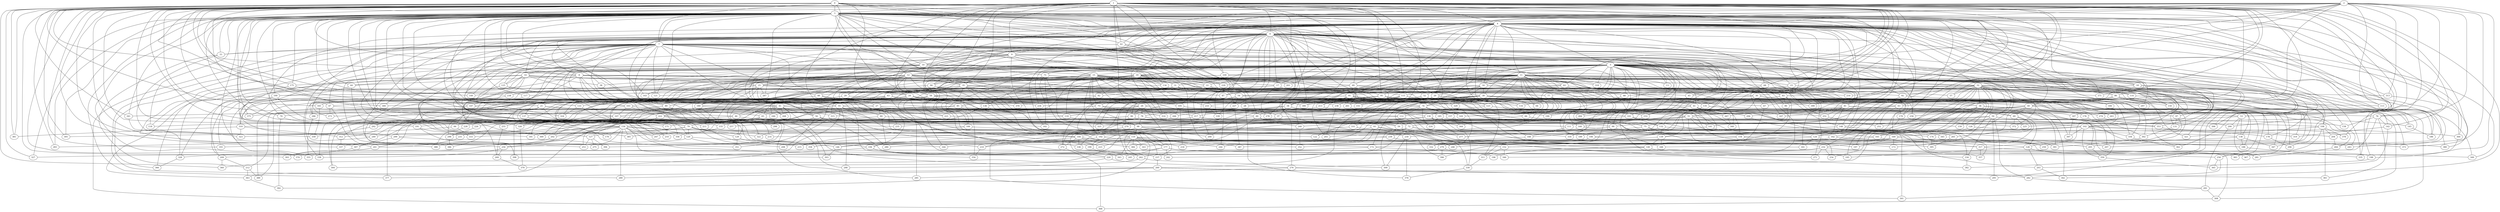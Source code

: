 strict graph "barabasi_albert_graph(400,3)" {
0;
1;
2;
3;
4;
5;
6;
7;
8;
9;
10;
11;
12;
13;
14;
15;
16;
17;
18;
19;
20;
21;
22;
23;
24;
25;
26;
27;
28;
29;
30;
31;
32;
33;
34;
35;
36;
37;
38;
39;
40;
41;
42;
43;
44;
45;
46;
47;
48;
49;
50;
51;
52;
53;
54;
55;
56;
57;
58;
59;
60;
61;
62;
63;
64;
65;
66;
67;
68;
69;
70;
71;
72;
73;
74;
75;
76;
77;
78;
79;
80;
81;
82;
83;
84;
85;
86;
87;
88;
89;
90;
91;
92;
93;
94;
95;
96;
97;
98;
99;
100;
101;
102;
103;
104;
105;
106;
107;
108;
109;
110;
111;
112;
113;
114;
115;
116;
117;
118;
119;
120;
121;
122;
123;
124;
125;
126;
127;
128;
129;
130;
131;
132;
133;
134;
135;
136;
137;
138;
139;
140;
141;
142;
143;
144;
145;
146;
147;
148;
149;
150;
151;
152;
153;
154;
155;
156;
157;
158;
159;
160;
161;
162;
163;
164;
165;
166;
167;
168;
169;
170;
171;
172;
173;
174;
175;
176;
177;
178;
179;
180;
181;
182;
183;
184;
185;
186;
187;
188;
189;
190;
191;
192;
193;
194;
195;
196;
197;
198;
199;
200;
201;
202;
203;
204;
205;
206;
207;
208;
209;
210;
211;
212;
213;
214;
215;
216;
217;
218;
219;
220;
221;
222;
223;
224;
225;
226;
227;
228;
229;
230;
231;
232;
233;
234;
235;
236;
237;
238;
239;
240;
241;
242;
243;
244;
245;
246;
247;
248;
249;
250;
251;
252;
253;
254;
255;
256;
257;
258;
259;
260;
261;
262;
263;
264;
265;
266;
267;
268;
269;
270;
271;
272;
273;
274;
275;
276;
277;
278;
279;
280;
281;
282;
283;
284;
285;
286;
287;
288;
289;
290;
291;
292;
293;
294;
295;
296;
297;
298;
299;
300;
301;
302;
303;
304;
305;
306;
307;
308;
309;
310;
311;
312;
313;
314;
315;
316;
317;
318;
319;
320;
321;
322;
323;
324;
325;
326;
327;
328;
329;
330;
331;
332;
333;
334;
335;
336;
337;
338;
339;
340;
341;
342;
343;
344;
345;
346;
347;
348;
349;
350;
351;
352;
353;
354;
355;
356;
357;
358;
359;
360;
361;
362;
363;
364;
365;
366;
367;
368;
369;
370;
371;
372;
373;
374;
375;
376;
377;
378;
379;
380;
381;
382;
383;
384;
385;
386;
387;
388;
389;
390;
391;
392;
393;
394;
395;
396;
397;
398;
399;
0 -- 360  [is_available=True, prob="1.0"];
0 -- 290  [is_available=True, prob="0.777101875881"];
0 -- 3  [is_available=True, prob="0.691872410251"];
0 -- 399  [is_available=True, prob="0.239379663813"];
0 -- 7  [is_available=True, prob="0.820170611578"];
0 -- 8  [is_available=True, prob="0.945439618149"];
0 -- 233  [is_available=True, prob="1.0"];
0 -- 103  [is_available=True, prob="0.108830427515"];
0 -- 175  [is_available=True, prob="0.969985802189"];
0 -- 49  [is_available=True, prob="0.113513322491"];
0 -- 276  [is_available=True, prob="0.623280690713"];
0 -- 341  [is_available=True, prob="0.748350676484"];
0 -- 183  [is_available=True, prob="0.389624200079"];
0 -- 24  [is_available=True, prob="0.509800309191"];
0 -- 327  [is_available=True, prob="0.963204072407"];
0 -- 223  [is_available=True, prob="0.621190096857"];
0 -- 124  [is_available=True, prob="1.0"];
0 -- 381  [is_available=True, prob="0.0645531276171"];
0 -- 63  [is_available=True, prob="0.230333888365"];
1 -- 3  [is_available=True, prob="0.463397190001"];
1 -- 4  [is_available=True, prob="0.413850404791"];
1 -- 5  [is_available=True, prob="1.0"];
1 -- 6  [is_available=True, prob="0.287989714674"];
1 -- 135  [is_available=True, prob="0.888383148607"];
1 -- 136  [is_available=True, prob="0.440898718576"];
1 -- 9  [is_available=True, prob="0.118614878401"];
1 -- 139  [is_available=True, prob="1.0"];
1 -- 142  [is_available=True, prob="1.0"];
1 -- 274  [is_available=True, prob="0.424126415973"];
1 -- 149  [is_available=True, prob="1.0"];
1 -- 23  [is_available=True, prob="0.345733788654"];
1 -- 24  [is_available=True, prob="0.605688407915"];
1 -- 388  [is_available=True, prob="1.0"];
1 -- 26  [is_available=True, prob="0.0269759815919"];
1 -- 155  [is_available=True, prob="1.0"];
1 -- 31  [is_available=True, prob="1.0"];
1 -- 393  [is_available=True, prob="0.482388613165"];
1 -- 34  [is_available=True, prob="0.0840409544349"];
1 -- 35  [is_available=True, prob="1.0"];
1 -- 38  [is_available=True, prob="0.79531990991"];
1 -- 40  [is_available=True, prob="1.0"];
1 -- 42  [is_available=True, prob="0.198794004334"];
1 -- 300  [is_available=True, prob="0.375680185864"];
1 -- 45  [is_available=True, prob="0.189839947648"];
1 -- 46  [is_available=True, prob="0.553820399755"];
1 -- 47  [is_available=True, prob="0.391693178491"];
1 -- 305  [is_available=True, prob="0.714149888096"];
1 -- 371  [is_available=True, prob="0.492503564172"];
1 -- 311  [is_available=True, prob="0.515118427713"];
1 -- 283  [is_available=True, prob="0.692572796054"];
1 -- 57  [is_available=True, prob="0.272969998318"];
1 -- 187  [is_available=True, prob="0.283985590697"];
1 -- 60  [is_available=True, prob="0.0994743580448"];
1 -- 62  [is_available=True, prob="0.944835373959"];
1 -- 191  [is_available=True, prob="1.0"];
1 -- 193  [is_available=True, prob="1.0"];
1 -- 67  [is_available=True, prob="0.671231096298"];
1 -- 326  [is_available=True, prob="0.64767355058"];
1 -- 162  [is_available=True, prob="0.0684056416747"];
1 -- 337  [is_available=True, prob="0.447365775297"];
1 -- 342  [is_available=True, prob="0.834075535326"];
1 -- 94  [is_available=True, prob="0.933281217734"];
1 -- 95  [is_available=True, prob="0.991918768025"];
1 -- 151  [is_available=True, prob="1.0"];
1 -- 315  [is_available=True, prob="0.191165319171"];
1 -- 235  [is_available=True, prob="0.557770208957"];
1 -- 109  [is_available=True, prob="0.618738090184"];
1 -- 381  [is_available=True, prob="0.523702652081"];
1 -- 115  [is_available=True, prob="1.0"];
1 -- 373  [is_available=True, prob="0.257553104566"];
1 -- 374  [is_available=True, prob="0.561060575766"];
1 -- 253  [is_available=True, prob="0.108224306954"];
2 -- 3  [is_available=True, prob="1.0"];
2 -- 4  [is_available=True, prob="0.423117739752"];
2 -- 5  [is_available=True, prob="0.765047083531"];
2 -- 198  [is_available=True, prob="0.115046383946"];
2 -- 9  [is_available=True, prob="0.61384552622"];
2 -- 76  [is_available=True, prob="1.0"];
2 -- 109  [is_available=True, prob="0.183121741645"];
2 -- 48  [is_available=True, prob="1.0"];
2 -- 113  [is_available=True, prob="1.0"];
2 -- 210  [is_available=True, prob="0.572618228226"];
2 -- 243  [is_available=True, prob="1.0"];
2 -- 20  [is_available=True, prob="0.307087730713"];
2 -- 53  [is_available=True, prob="0.620603579788"];
2 -- 278  [is_available=True, prob="1.0"];
2 -- 152  [is_available=True, prob="0.926266200313"];
2 -- 313  [is_available=True, prob="0.0539306049718"];
2 -- 378  [is_available=True, prob="0.348016822177"];
2 -- 30  [is_available=True, prob="0.957328541131"];
3 -- 4  [is_available=True, prob="0.947903785746"];
3 -- 133  [is_available=True, prob="0.0031949378406"];
3 -- 6  [is_available=True, prob="0.413148219003"];
3 -- 7  [is_available=True, prob="0.7496265227"];
3 -- 8  [is_available=True, prob="1.0"];
3 -- 137  [is_available=True, prob="0.326074096002"];
3 -- 12  [is_available=True, prob="0.897805621496"];
3 -- 15  [is_available=True, prob="0.175895386839"];
3 -- 18  [is_available=True, prob="0.700249039583"];
3 -- 20  [is_available=True, prob="0.0313534792828"];
3 -- 21  [is_available=True, prob="0.39061027372"];
3 -- 27  [is_available=True, prob="0.886720050137"];
3 -- 28  [is_available=True, prob="1.0"];
3 -- 287  [is_available=True, prob="1.0"];
3 -- 33  [is_available=True, prob="0.244260039176"];
3 -- 34  [is_available=True, prob="1.0"];
3 -- 35  [is_available=True, prob="0.65951451926"];
3 -- 165  [is_available=True, prob="1.0"];
3 -- 42  [is_available=True, prob="0.728264728536"];
3 -- 327  [is_available=True, prob="0.579760916342"];
3 -- 44  [is_available=True, prob="0.299650154323"];
3 -- 175  [is_available=True, prob="0.913936728572"];
3 -- 176  [is_available=True, prob="0.0849815235507"];
3 -- 305  [is_available=True, prob="1.0"];
3 -- 179  [is_available=True, prob="0.866060342244"];
3 -- 52  [is_available=True, prob="0.948352547393"];
3 -- 181  [is_available=True, prob="0.554776765887"];
3 -- 265  [is_available=True, prob="1.0"];
3 -- 283  [is_available=True, prob="0.515381647563"];
3 -- 58  [is_available=True, prob="0.560246936276"];
3 -- 198  [is_available=True, prob="0.17629945884"];
3 -- 68  [is_available=True, prob="1.0"];
3 -- 228  [is_available=True, prob="1.0"];
3 -- 70  [is_available=True, prob="0.589209924993"];
3 -- 71  [is_available=True, prob="0.462211738823"];
3 -- 356  [is_available=True, prob="1.0"];
3 -- 74  [is_available=True, prob="0.511817599892"];
3 -- 75  [is_available=True, prob="0.907798736162"];
3 -- 76  [is_available=True, prob="0.193974753447"];
3 -- 79  [is_available=True, prob="1.0"];
3 -- 335  [is_available=True, prob="0.206083452876"];
3 -- 355  [is_available=True, prob="0.903404260221"];
3 -- 341  [is_available=True, prob="0.461608772088"];
3 -- 377  [is_available=True, prob="1.0"];
3 -- 217  [is_available=True, prob="0.404502184277"];
3 -- 143  [is_available=True, prob="0.769984624279"];
3 -- 257  [is_available=True, prob="1.0"];
3 -- 99  [is_available=True, prob="0.953861850309"];
3 -- 100  [is_available=True, prob="0.57640036884"];
3 -- 229  [is_available=True, prob="1.0"];
3 -- 232  [is_available=True, prob="0.0650835545659"];
3 -- 107  [is_available=True, prob="0.310962125765"];
3 -- 364  [is_available=True, prob="0.0888018203076"];
3 -- 238  [is_available=True, prob="0.442261099206"];
3 -- 113  [is_available=True, prob="0.809204740941"];
3 -- 371  [is_available=True, prob="0.124231293149"];
3 -- 117  [is_available=True, prob="1.0"];
3 -- 118  [is_available=True, prob="0.681993724366"];
3 -- 375  [is_available=True, prob="0.405667276271"];
3 -- 121  [is_available=True, prob="0.518594281105"];
3 -- 250  [is_available=True, prob="1.0"];
4 -- 132  [is_available=True, prob="0.429507655804"];
4 -- 5  [is_available=True, prob="1.0"];
4 -- 6  [is_available=True, prob="0.985154786918"];
4 -- 264  [is_available=True, prob="0.13796996198"];
4 -- 10  [is_available=True, prob="0.327947627763"];
4 -- 11  [is_available=True, prob="0.193848624211"];
4 -- 12  [is_available=True, prob="0.921552838981"];
4 -- 130  [is_available=True, prob="0.949450279167"];
4 -- 14  [is_available=True, prob="0.758447980601"];
4 -- 16  [is_available=True, prob="1.0"];
4 -- 17  [is_available=True, prob="0.530540713669"];
4 -- 18  [is_available=True, prob="0.218858248151"];
4 -- 19  [is_available=True, prob="0.694520645938"];
4 -- 280  [is_available=True, prob="0.767670266226"];
4 -- 156  [is_available=True, prob="1.0"];
4 -- 30  [is_available=True, prob="0.257714825501"];
4 -- 133  [is_available=True, prob="0.667864355486"];
4 -- 32  [is_available=True, prob="0.671381760293"];
4 -- 40  [is_available=True, prob="0.137321335909"];
4 -- 297  [is_available=True, prob="0.35151341309"];
4 -- 42  [is_available=True, prob="0.802533127173"];
4 -- 349  [is_available=True, prob="1.0"];
4 -- 49  [is_available=True, prob="0.894143190308"];
4 -- 306  [is_available=True, prob="1.0"];
4 -- 158  [is_available=True, prob="0.161811865003"];
4 -- 182  [is_available=True, prob="1.0"];
4 -- 55  [is_available=True, prob="1.0"];
4 -- 56  [is_available=True, prob="0.994844916518"];
4 -- 185  [is_available=True, prob="0.755083439659"];
4 -- 58  [is_available=True, prob="0.52809083135"];
4 -- 316  [is_available=True, prob="0.813310243769"];
4 -- 195  [is_available=True, prob="0.648233487866"];
4 -- 68  [is_available=True, prob="0.519721806528"];
4 -- 70  [is_available=True, prob="0.710931657373"];
4 -- 200  [is_available=True, prob="1.0"];
4 -- 201  [is_available=True, prob="0.947043591051"];
4 -- 207  [is_available=True, prob="0.42895635113"];
4 -- 79  [is_available=True, prob="0.0847303520946"];
4 -- 81  [is_available=True, prob="1.0"];
4 -- 335  [is_available=True, prob="1.0"];
4 -- 83  [is_available=True, prob="0.0307521119649"];
4 -- 86  [is_available=True, prob="1.0"];
4 -- 313  [is_available=True, prob="0.778712335725"];
4 -- 91  [is_available=True, prob="1.0"];
4 -- 186  [is_available=True, prob="0.966453026385"];
4 -- 95  [is_available=True, prob="0.654183272399"];
4 -- 225  [is_available=True, prob="1.0"];
4 -- 102  [is_available=True, prob="0.0132584229714"];
4 -- 108  [is_available=True, prob="0.0272832781144"];
4 -- 338  [is_available=True, prob="0.796626004217"];
4 -- 380  [is_available=True, prob="0.611037884302"];
5 -- 131  [is_available=True, prob="0.581353070741"];
5 -- 358  [is_available=True, prob="0.714308190168"];
5 -- 11  [is_available=True, prob="0.0498977312808"];
5 -- 13  [is_available=True, prob="1.0"];
5 -- 143  [is_available=True, prob="0.364783892758"];
5 -- 16  [is_available=True, prob="1.0"];
5 -- 216  [is_available=True, prob="0.709221769764"];
5 -- 18  [is_available=True, prob="1.0"];
5 -- 21  [is_available=True, prob="1.0"];
5 -- 157  [is_available=True, prob="1.0"];
5 -- 159  [is_available=True, prob="0.0841259722192"];
5 -- 32  [is_available=True, prob="0.823773848919"];
5 -- 161  [is_available=True, prob="0.997047371409"];
5 -- 34  [is_available=True, prob="0.0301156267497"];
5 -- 39  [is_available=True, prob="1.0"];
5 -- 168  [is_available=True, prob="0.268068728042"];
5 -- 298  [is_available=True, prob="0.949876416861"];
5 -- 44  [is_available=True, prob="0.306052117067"];
5 -- 240  [is_available=True, prob="0.0109499143527"];
5 -- 349  [is_available=True, prob="1.0"];
5 -- 178  [is_available=True, prob="1.0"];
5 -- 54  [is_available=True, prob="1.0"];
5 -- 287  [is_available=True, prob="1.0"];
5 -- 318  [is_available=True, prob="0.937747799813"];
5 -- 288  [is_available=True, prob="1.0"];
5 -- 71  [is_available=True, prob="0.887416228899"];
5 -- 258  [is_available=True, prob="0.588469453691"];
5 -- 332  [is_available=True, prob="0.213568281598"];
5 -- 77  [is_available=True, prob="0.541665276834"];
5 -- 399  [is_available=True, prob="0.998935750452"];
5 -- 88  [is_available=True, prob="0.516775314728"];
5 -- 89  [is_available=True, prob="1.0"];
5 -- 90  [is_available=True, prob="1.0"];
5 -- 271  [is_available=True, prob="0.419466893568"];
5 -- 92  [is_available=True, prob="1.0"];
5 -- 93  [is_available=True, prob="0.54124304557"];
5 -- 94  [is_available=True, prob="0.0897960456367"];
5 -- 223  [is_available=True, prob="1.0"];
5 -- 97  [is_available=True, prob="1.0"];
5 -- 99  [is_available=True, prob="0.161115405729"];
5 -- 229  [is_available=True, prob="0.983272452743"];
5 -- 102  [is_available=True, prob="1.0"];
5 -- 295  [is_available=True, prob="1.0"];
5 -- 109  [is_available=True, prob="0.952453536692"];
5 -- 112  [is_available=True, prob="1.0"];
5 -- 116  [is_available=True, prob="1.0"];
5 -- 117  [is_available=True, prob="0.578796360082"];
5 -- 119  [is_available=True, prob="0.233267089663"];
5 -- 380  [is_available=True, prob="0.748186339589"];
5 -- 125  [is_available=True, prob="0.935436902366"];
5 -- 126  [is_available=True, prob="1.0"];
6 -- 258  [is_available=True, prob="1.0"];
6 -- 7  [is_available=True, prob="0.626058562538"];
6 -- 8  [is_available=True, prob="0.125268734454"];
6 -- 139  [is_available=True, prob="0.744321246128"];
6 -- 140  [is_available=True, prob="0.349715570606"];
6 -- 15  [is_available=True, prob="0.0905720992473"];
6 -- 17  [is_available=True, prob="1.0"];
6 -- 19  [is_available=True, prob="1.0"];
6 -- 23  [is_available=True, prob="0.709980447861"];
6 -- 25  [is_available=True, prob="0.832208991756"];
6 -- 29  [is_available=True, prob="1.0"];
6 -- 33  [is_available=True, prob="0.723931804648"];
6 -- 164  [is_available=True, prob="0.406090700798"];
6 -- 39  [is_available=True, prob="1.0"];
6 -- 129  [is_available=True, prob="0.181750875334"];
6 -- 169  [is_available=True, prob="0.332354234473"];
6 -- 171  [is_available=True, prob="0.92228385551"];
6 -- 300  [is_available=True, prob="1.0"];
6 -- 306  [is_available=True, prob="1.0"];
6 -- 50  [is_available=True, prob="0.306342213474"];
6 -- 53  [is_available=True, prob="0.262085500075"];
6 -- 55  [is_available=True, prob="1.0"];
6 -- 62  [is_available=True, prob="0.0591725870238"];
6 -- 71  [is_available=True, prob="0.0923952809489"];
6 -- 339  [is_available=True, prob="0.983748656632"];
6 -- 87  [is_available=True, prob="1.0"];
6 -- 344  [is_available=True, prob="1.0"];
6 -- 92  [is_available=True, prob="0.676278221514"];
6 -- 221  [is_available=True, prob="0.14872636008"];
6 -- 95  [is_available=True, prob="0.117091482319"];
6 -- 224  [is_available=True, prob="0.818324989787"];
6 -- 353  [is_available=True, prob="0.685496029537"];
6 -- 227  [is_available=True, prob="1.0"];
6 -- 105  [is_available=True, prob="0.785825793615"];
6 -- 106  [is_available=True, prob="0.746620372488"];
6 -- 111  [is_available=True, prob="0.893679278528"];
6 -- 362  [is_available=True, prob="0.857534665587"];
6 -- 275  [is_available=True, prob="0.723578841565"];
6 -- 234  [is_available=True, prob="0.895215137444"];
7 -- 261  [is_available=True, prob="0.312264662418"];
7 -- 9  [is_available=True, prob="0.145131288853"];
7 -- 10  [is_available=True, prob="1.0"];
7 -- 13  [is_available=True, prob="1.0"];
7 -- 14  [is_available=True, prob="0.0370659994275"];
7 -- 15  [is_available=True, prob="0.373336644499"];
7 -- 273  [is_available=True, prob="1.0"];
7 -- 147  [is_available=True, prob="0.353647778551"];
7 -- 148  [is_available=True, prob="0.685490446938"];
7 -- 149  [is_available=True, prob="0.0124446510036"];
7 -- 22  [is_available=True, prob="0.698827647353"];
7 -- 24  [is_available=True, prob="0.779431076651"];
7 -- 28  [is_available=True, prob="0.488089243097"];
7 -- 33  [is_available=True, prob="0.0310629544461"];
7 -- 134  [is_available=True, prob="0.602799310106"];
7 -- 41  [is_available=True, prob="1.0"];
7 -- 45  [is_available=True, prob="1.0"];
7 -- 48  [is_available=True, prob="1.0"];
7 -- 191  [is_available=True, prob="0.736889281148"];
7 -- 323  [is_available=True, prob="1.0"];
7 -- 324  [is_available=True, prob="0.92859462943"];
7 -- 289  [is_available=True, prob="0.25519849205"];
7 -- 73  [is_available=True, prob="1.0"];
7 -- 83  [is_available=True, prob="0.34028718271"];
7 -- 398  [is_available=True, prob="0.44309952953"];
7 -- 91  [is_available=True, prob="0.368946885355"];
7 -- 226  [is_available=True, prob="1.0"];
7 -- 101  [is_available=True, prob="0.792737582277"];
7 -- 103  [is_available=True, prob="1.0"];
7 -- 110  [is_available=True, prob="0.410218315579"];
7 -- 111  [is_available=True, prob="0.964603718753"];
7 -- 368  [is_available=True, prob="0.411473798018"];
7 -- 366  [is_available=True, prob="0.0924457063972"];
7 -- 118  [is_available=True, prob="0.132606063562"];
7 -- 120  [is_available=True, prob="1.0"];
7 -- 121  [is_available=True, prob="0.448791114362"];
7 -- 125  [is_available=True, prob="1.0"];
8 -- 385  [is_available=True, prob="0.26515801795"];
8 -- 322  [is_available=True, prob="0.966926355218"];
8 -- 328  [is_available=True, prob="0.761793970852"];
8 -- 236  [is_available=True, prob="0.818674694879"];
8 -- 44  [is_available=True, prob="1.0"];
8 -- 246  [is_available=True, prob="0.0173245772229"];
8 -- 89  [is_available=True, prob="0.252279611876"];
8 -- 88  [is_available=True, prob="0.168187778106"];
8 -- 25  [is_available=True, prob="0.555244190577"];
8 -- 123  [is_available=True, prob="0.615564502792"];
9 -- 227  [is_available=True, prob="0.389543786235"];
9 -- 177  [is_available=True, prob="0.304543965606"];
9 -- 10  [is_available=True, prob="0.965090081857"];
9 -- 12  [is_available=True, prob="1.0"];
9 -- 14  [is_available=True, prob="0.163137623048"];
9 -- 81  [is_available=True, prob="0.980497336706"];
9 -- 19  [is_available=True, prob="0.490198851775"];
9 -- 150  [is_available=True, prob="0.530395134773"];
9 -- 284  [is_available=True, prob="0.819245609536"];
9 -- 127  [is_available=True, prob="1.0"];
10 -- 129  [is_available=True, prob="0.914086146974"];
10 -- 386  [is_available=True, prob="0.329507110052"];
10 -- 134  [is_available=True, prob="0.490918110095"];
10 -- 11  [is_available=True, prob="0.779951702121"];
10 -- 172  [is_available=True, prob="0.105193634031"];
10 -- 321  [is_available=True, prob="0.418304312231"];
10 -- 47  [is_available=True, prob="0.989541801716"];
10 -- 80  [is_available=True, prob="0.142663130986"];
10 -- 210  [is_available=True, prob="0.0699005643775"];
10 -- 25  [is_available=True, prob="0.271322426293"];
10 -- 396  [is_available=True, prob="1.0"];
11 -- 192  [is_available=True, prob="0.202855302215"];
11 -- 130  [is_available=True, prob="0.608490518148"];
11 -- 131  [is_available=True, prob="0.990284466316"];
11 -- 13  [is_available=True, prob="0.105733651612"];
11 -- 16  [is_available=True, prob="0.789516958189"];
11 -- 22  [is_available=True, prob="1.0"];
11 -- 284  [is_available=True, prob="1.0"];
11 -- 29  [is_available=True, prob="1.0"];
11 -- 32  [is_available=True, prob="0.45843442229"];
11 -- 167  [is_available=True, prob="0.257290115217"];
11 -- 328  [is_available=True, prob="1.0"];
11 -- 52  [is_available=True, prob="0.11583634517"];
11 -- 185  [is_available=True, prob="0.548478019487"];
11 -- 58  [is_available=True, prob="0.371239062325"];
11 -- 187  [is_available=True, prob="0.924942824227"];
11 -- 316  [is_available=True, prob="0.454741348773"];
11 -- 61  [is_available=True, prob="0.0551289012287"];
11 -- 318  [is_available=True, prob="1.0"];
11 -- 64  [is_available=True, prob="0.873028037795"];
11 -- 160  [is_available=True, prob="0.635824047198"];
11 -- 196  [is_available=True, prob="1.0"];
11 -- 72  [is_available=True, prob="1.0"];
11 -- 74  [is_available=True, prob="0.866157474034"];
11 -- 206  [is_available=True, prob="0.0488704137224"];
11 -- 83  [is_available=True, prob="0.406894998964"];
11 -- 213  [is_available=True, prob="1.0"];
11 -- 91  [is_available=True, prob="1.0"];
11 -- 94  [is_available=True, prob="1.0"];
11 -- 97  [is_available=True, prob="0.298620430224"];
11 -- 106  [is_available=True, prob="0.467428931219"];
11 -- 272  [is_available=True, prob="0.965215812963"];
11 -- 114  [is_available=True, prob="0.273565693596"];
11 -- 120  [is_available=True, prob="1.0"];
11 -- 251  [is_available=True, prob="0.569383736933"];
11 -- 362  [is_available=True, prob="0.740825761202"];
11 -- 255  [is_available=True, prob="0.883081462104"];
12 -- 87  [is_available=True, prob="0.456134605675"];
12 -- 269  [is_available=True, prob="0.111216903575"];
12 -- 17  [is_available=True, prob="0.670395556001"];
12 -- 387  [is_available=True, prob="0.73216946351"];
12 -- 27  [is_available=True, prob="0.132910045598"];
12 -- 35  [is_available=True, prob="1.0"];
12 -- 38  [is_available=True, prob="0.722460700403"];
12 -- 43  [is_available=True, prob="0.704225390958"];
12 -- 49  [is_available=True, prob="0.329594319128"];
12 -- 180  [is_available=True, prob="0.501824449088"];
12 -- 137  [is_available=True, prob="0.358393710732"];
12 -- 61  [is_available=True, prob="1.0"];
12 -- 62  [is_available=True, prob="0.471815399464"];
12 -- 338  [is_available=True, prob="1.0"];
12 -- 343  [is_available=True, prob="0.761854714466"];
12 -- 229  [is_available=True, prob="1.0"];
12 -- 370  [is_available=True, prob="0.226420809212"];
12 -- 147  [is_available=True, prob="0.0607118361086"];
12 -- 246  [is_available=True, prob="1.0"];
13 -- 348  [is_available=True, prob="0.102722667644"];
14 -- 310  [is_available=True, prob="1.0"];
14 -- 38  [is_available=True, prob="0.139896106447"];
14 -- 72  [is_available=True, prob="1.0"];
14 -- 363  [is_available=True, prob="0.344361426681"];
14 -- 175  [is_available=True, prob="0.337820185391"];
14 -- 22  [is_available=True, prob="1.0"];
14 -- 247  [is_available=True, prob="0.914645020999"];
14 -- 347  [is_available=True, prob="0.825788776973"];
14 -- 125  [is_available=True, prob="0.449276839697"];
14 -- 286  [is_available=True, prob="0.801600372796"];
14 -- 325  [is_available=True, prob="0.627750508237"];
15 -- 21  [is_available=True, prob="1.0"];
15 -- 23  [is_available=True, prob="0.530658235568"];
15 -- 26  [is_available=True, prob="0.466310410896"];
15 -- 30  [is_available=True, prob="0.526917119239"];
15 -- 31  [is_available=True, prob="0.0356594182329"];
15 -- 37  [is_available=True, prob="0.713829226143"];
15 -- 166  [is_available=True, prob="0.35420912821"];
15 -- 43  [is_available=True, prob="1.0"];
15 -- 304  [is_available=True, prob="0.833024849816"];
15 -- 56  [is_available=True, prob="1.0"];
15 -- 59  [is_available=True, prob="0.0969616019814"];
15 -- 134  [is_available=True, prob="1.0"];
15 -- 64  [is_available=True, prob="1.0"];
15 -- 352  [is_available=True, prob="0.770963917186"];
15 -- 68  [is_available=True, prob="0.693195112228"];
15 -- 73  [is_available=True, prob="0.630037099738"];
15 -- 209  [is_available=True, prob="0.601003599747"];
15 -- 84  [is_available=True, prob="0.110425712346"];
15 -- 86  [is_available=True, prob="0.990478510259"];
15 -- 221  [is_available=True, prob="0.612071474935"];
15 -- 263  [is_available=True, prob="0.482243082895"];
15 -- 98  [is_available=True, prob="0.0766041626639"];
15 -- 115  [is_available=True, prob="0.434419759361"];
15 -- 318  [is_available=True, prob="1.0"];
15 -- 255  [is_available=True, prob="0.676172267936"];
16 -- 39  [is_available=True, prob="0.174569931672"];
16 -- 104  [is_available=True, prob="1.0"];
16 -- 329  [is_available=True, prob="0.826034621247"];
16 -- 373  [is_available=True, prob="0.916337667367"];
16 -- 238  [is_available=True, prob="1.0"];
16 -- 398  [is_available=True, prob="0.0604920312962"];
16 -- 114  [is_available=True, prob="0.86042047098"];
16 -- 20  [is_available=True, prob="0.167159976364"];
16 -- 149  [is_available=True, prob="0.252136376765"];
16 -- 86  [is_available=True, prob="0.493280858196"];
16 -- 57  [is_available=True, prob="0.932324126312"];
16 -- 52  [is_available=True, prob="0.16170043532"];
16 -- 60  [is_available=True, prob="1.0"];
16 -- 325  [is_available=True, prob="1.0"];
17 -- 104  [is_available=True, prob="1.0"];
17 -- 114  [is_available=True, prob="0.940586805148"];
17 -- 278  [is_available=True, prob="1.0"];
17 -- 121  [is_available=True, prob="0.0117976902677"];
17 -- 29  [is_available=True, prob="0.101599118784"];
18 -- 204  [is_available=True, prob="0.414288363769"];
18 -- 382  [is_available=True, prob="0.286155907409"];
18 -- 54  [is_available=True, prob="1.0"];
18 -- 186  [is_available=True, prob="0.143103380795"];
18 -- 286  [is_available=True, prob="0.731899442552"];
18 -- 63  [is_available=True, prob="1.0"];
19 -- 354  [is_available=True, prob="0.525959390876"];
19 -- 166  [is_available=True, prob="0.32327561721"];
19 -- 233  [is_available=True, prob="0.665949750337"];
19 -- 82  [is_available=True, prob="0.175237871946"];
19 -- 144  [is_available=True, prob="0.791868780894"];
19 -- 296  [is_available=True, prob="0.606861179134"];
19 -- 50  [is_available=True, prob="0.597727118246"];
19 -- 179  [is_available=True, prob="0.641247965275"];
19 -- 105  [is_available=True, prob="0.597092337474"];
19 -- 201  [is_available=True, prob="1.0"];
19 -- 27  [is_available=True, prob="0.3364297325"];
19 -- 314  [is_available=True, prob="0.689733202497"];
19 -- 190  [is_available=True, prob="0.291062855711"];
19 -- 31  [is_available=True, prob="0.648991214544"];
20 -- 261  [is_available=True, prob="0.777629515157"];
20 -- 270  [is_available=True, prob="0.325532420158"];
20 -- 146  [is_available=True, prob="1.0"];
20 -- 151  [is_available=True, prob="0.701676150961"];
20 -- 153  [is_available=True, prob="0.75400686832"];
20 -- 26  [is_available=True, prob="0.25179176807"];
20 -- 36  [is_available=True, prob="0.449412350344"];
20 -- 167  [is_available=True, prob="0.189565803183"];
20 -- 41  [is_available=True, prob="1.0"];
20 -- 180  [is_available=True, prob="0.6659517705"];
20 -- 372  [is_available=True, prob="0.0384419225689"];
20 -- 64  [is_available=True, prob="0.359175950914"];
20 -- 331  [is_available=True, prob="0.7098116033"];
20 -- 81  [is_available=True, prob="0.0141667133438"];
20 -- 347  [is_available=True, prob="0.482046132239"];
20 -- 96  [is_available=True, prob="0.584069051083"];
20 -- 228  [is_available=True, prob="0.546440617711"];
20 -- 236  [is_available=True, prob="1.0"];
20 -- 370  [is_available=True, prob="0.486344399733"];
20 -- 243  [is_available=True, prob="0.49739664433"];
20 -- 116  [is_available=True, prob="1.0"];
20 -- 251  [is_available=True, prob="1.0"];
21 -- 65  [is_available=True, prob="1.0"];
21 -- 290  [is_available=True, prob="0.00775270464503"];
21 -- 292  [is_available=True, prob="0.155477036174"];
21 -- 70  [is_available=True, prob="1.0"];
21 -- 51  [is_available=True, prob="0.0968972231194"];
21 -- 351  [is_available=True, prob="0.141013553174"];
21 -- 211  [is_available=True, prob="1.0"];
22 -- 45  [is_available=True, prob="0.712035900634"];
22 -- 304  [is_available=True, prob="0.17411581653"];
22 -- 54  [is_available=True, prob="0.68860873635"];
23 -- 122  [is_available=True, prob="0.555066094059"];
23 -- 313  [is_available=True, prob="1.0"];
24 -- 123  [is_available=True, prob="0.88442925019"];
24 -- 69  [is_available=True, prob="0.709788143989"];
24 -- 65  [is_available=True, prob="1.0"];
24 -- 156  [is_available=True, prob="1.0"];
24 -- 160  [is_available=True, prob="0.10852393653"];
24 -- 46  [is_available=True, prob="0.882730198855"];
24 -- 47  [is_available=True, prob="0.866218472157"];
24 -- 188  [is_available=True, prob="0.238501978927"];
24 -- 116  [is_available=True, prob="1.0"];
24 -- 85  [is_available=True, prob="0.997795213077"];
24 -- 55  [is_available=True, prob="1.0"];
24 -- 312  [is_available=True, prob="0.812070365174"];
24 -- 59  [is_available=True, prob="0.565509278591"];
24 -- 28  [is_available=True, prob="0.404464143859"];
24 -- 183  [is_available=True, prob="0.869327228896"];
24 -- 390  [is_available=True, prob="0.686507664888"];
25 -- 100  [is_available=True, prob="0.411071421307"];
25 -- 140  [is_available=True, prob="1.0"];
25 -- 144  [is_available=True, prob="0.284881194295"];
25 -- 82  [is_available=True, prob="1.0"];
25 -- 180  [is_available=True, prob="1.0"];
25 -- 216  [is_available=True, prob="0.572338827615"];
25 -- 356  [is_available=True, prob="1.0"];
25 -- 170  [is_available=True, prob="0.325058700019"];
25 -- 287  [is_available=True, prob="0.388438566163"];
26 -- 96  [is_available=True, prob="0.664877312249"];
26 -- 65  [is_available=True, prob="1.0"];
26 -- 76  [is_available=True, prob="1.0"];
26 -- 237  [is_available=True, prob="0.527444531083"];
26 -- 78  [is_available=True, prob="0.759533700572"];
26 -- 119  [is_available=True, prob="1.0"];
26 -- 207  [is_available=True, prob="1.0"];
27 -- 194  [is_available=True, prob="0.92032099962"];
27 -- 37  [is_available=True, prob="0.544106428543"];
27 -- 80  [is_available=True, prob="0.825867772383"];
27 -- 249  [is_available=True, prob="1.0"];
27 -- 69  [is_available=True, prob="0.383463966088"];
28 -- 376  [is_available=True, prob="1.0"];
29 -- 370  [is_available=True, prob="0.825722087427"];
29 -- 307  [is_available=True, prob="0.911219671552"];
30 -- 67  [is_available=True, prob="0.594600073219"];
30 -- 263  [is_available=True, prob="0.659494861386"];
30 -- 136  [is_available=True, prob="0.972336305537"];
30 -- 206  [is_available=True, prob="1.0"];
30 -- 51  [is_available=True, prob="1.0"];
30 -- 150  [is_available=True, prob="0.140926445228"];
30 -- 279  [is_available=True, prob="0.766827351094"];
30 -- 127  [is_available=True, prob="0.251327268469"];
31 -- 67  [is_available=True, prob="0.0671112845757"];
31 -- 36  [is_available=True, prob="0.103026554811"];
31 -- 197  [is_available=True, prob="0.00542830522148"];
31 -- 77  [is_available=True, prob="0.557033051672"];
31 -- 48  [is_available=True, prob="0.833619477519"];
31 -- 82  [is_available=True, prob="0.839870356273"];
31 -- 324  [is_available=True, prob="0.226042026436"];
31 -- 389  [is_available=True, prob="0.295602502283"];
32 -- 88  [is_available=True, prob="0.854578923241"];
32 -- 153  [is_available=True, prob="1.0"];
32 -- 159  [is_available=True, prob="1.0"];
32 -- 36  [is_available=True, prob="0.0433810657265"];
32 -- 297  [is_available=True, prob="0.431199510053"];
32 -- 43  [is_available=True, prob="0.479002277883"];
32 -- 173  [is_available=True, prob="0.570255921127"];
32 -- 302  [is_available=True, prob="1.0"];
32 -- 308  [is_available=True, prob="0.833618492078"];
32 -- 184  [is_available=True, prob="0.340762534513"];
32 -- 57  [is_available=True, prob="0.379498163936"];
32 -- 319  [is_available=True, prob="1.0"];
32 -- 321  [is_available=True, prob="0.00919882425825"];
32 -- 267  [is_available=True, prob="0.207703528881"];
32 -- 205  [is_available=True, prob="0.187780819872"];
32 -- 84  [is_available=True, prob="0.13731604769"];
32 -- 87  [is_available=True, prob="0.118680053906"];
32 -- 216  [is_available=True, prob="0.826705760932"];
32 -- 92  [is_available=True, prob="0.0152694527523"];
32 -- 252  [is_available=True, prob="0.45879714514"];
32 -- 371  [is_available=True, prob="0.649053426226"];
32 -- 124  [is_available=True, prob="1.0"];
33 -- 249  [is_available=True, prob="0.312604343318"];
33 -- 212  [is_available=True, prob="0.486645682784"];
34 -- 294  [is_available=True, prob="0.716662171811"];
34 -- 107  [is_available=True, prob="0.604910660911"];
34 -- 173  [is_available=True, prob="0.54156695115"];
34 -- 272  [is_available=True, prob="1.0"];
34 -- 37  [is_available=True, prob="0.399216052947"];
35 -- 66  [is_available=True, prob="0.0323316344776"];
35 -- 386  [is_available=True, prob="0.907272281756"];
35 -- 105  [is_available=True, prob="0.761767169885"];
35 -- 77  [is_available=True, prob="0.564442575433"];
35 -- 78  [is_available=True, prob="0.999711780103"];
35 -- 143  [is_available=True, prob="0.904731854597"];
35 -- 238  [is_available=True, prob="1.0"];
35 -- 310  [is_available=True, prob="0.972625858009"];
35 -- 119  [is_available=True, prob="1.0"];
35 -- 122  [is_available=True, prob="0.974561447624"];
35 -- 245  [is_available=True, prob="0.468342307568"];
36 -- 165  [is_available=True, prob="0.300741831632"];
36 -- 263  [is_available=True, prob="0.621092501814"];
36 -- 50  [is_available=True, prob="0.329155403719"];
36 -- 53  [is_available=True, prob="0.185596289342"];
36 -- 154  [is_available=True, prob="0.885160344714"];
36 -- 348  [is_available=True, prob="0.781102609368"];
37 -- 253  [is_available=True, prob="1.0"];
37 -- 158  [is_available=True, prob="0.559836398118"];
38 -- 41  [is_available=True, prob="0.163917565944"];
39 -- 256  [is_available=True, prob="0.593587925019"];
39 -- 66  [is_available=True, prob="0.842354232159"];
39 -- 135  [is_available=True, prob="0.363054466813"];
39 -- 40  [is_available=True, prob="1.0"];
39 -- 169  [is_available=True, prob="0.991377523012"];
39 -- 172  [is_available=True, prob="0.872941021446"];
39 -- 390  [is_available=True, prob="0.21808009391"];
39 -- 78  [is_available=True, prob="0.92078489273"];
39 -- 399  [is_available=True, prob="1.0"];
39 -- 369  [is_available=True, prob="0.300725993879"];
39 -- 85  [is_available=True, prob="0.073035640086"];
39 -- 184  [is_available=True, prob="0.707068620149"];
39 -- 315  [is_available=True, prob="1.0"];
39 -- 220  [is_available=True, prob="0.53063965131"];
39 -- 61  [is_available=True, prob="0.379357545822"];
39 -- 389  [is_available=True, prob="1.0"];
40 -- 258  [is_available=True, prob="0.184758976698"];
40 -- 291  [is_available=True, prob="0.905145614179"];
40 -- 69  [is_available=True, prob="0.85829770748"];
40 -- 174  [is_available=True, prob="1.0"];
40 -- 51  [is_available=True, prob="0.276378966754"];
40 -- 217  [is_available=True, prob="0.915869435267"];
41 -- 260  [is_available=True, prob="0.685387109368"];
41 -- 171  [is_available=True, prob="0.43105169987"];
41 -- 268  [is_available=True, prob="0.332969044307"];
41 -- 46  [is_available=True, prob="0.038327774701"];
41 -- 375  [is_available=True, prob="0.759697853792"];
41 -- 56  [is_available=True, prob="0.47727411053"];
41 -- 187  [is_available=True, prob="0.0500657471889"];
41 -- 60  [is_available=True, prob="1.0"];
41 -- 157  [is_available=True, prob="0.417339576026"];
41 -- 231  [is_available=True, prob="0.267067471247"];
42 -- 299  [is_available=True, prob="1.0"];
42 -- 314  [is_available=True, prob="0.0608197017778"];
42 -- 190  [is_available=True, prob="1.0"];
43 -- 163  [is_available=True, prob="0.432909775346"];
43 -- 133  [is_available=True, prob="0.0821418818024"];
43 -- 326  [is_available=True, prob="0.30422629125"];
43 -- 329  [is_available=True, prob="0.527062322467"];
43 -- 234  [is_available=True, prob="0.895392075604"];
43 -- 183  [is_available=True, prob="1.0"];
43 -- 332  [is_available=True, prob="0.319953078187"];
43 -- 303  [is_available=True, prob="0.260231685491"];
43 -- 285  [is_available=True, prob="1.0"];
44 -- 369  [is_available=True, prob="0.338661559859"];
44 -- 100  [is_available=True, prob="0.280665832787"];
45 -- 195  [is_available=True, prob="1.0"];
46 -- 191  [is_available=True, prob="0.405175932906"];
46 -- 182  [is_available=True, prob="0.234671954754"];
47 -- 241  [is_available=True, prob="1.0"];
47 -- 205  [is_available=True, prob="1.0"];
47 -- 273  [is_available=True, prob="0.195115583805"];
48 -- 300  [is_available=True, prob="0.251308529349"];
48 -- 336  [is_available=True, prob="0.045834847394"];
48 -- 126  [is_available=True, prob="1.0"];
49 -- 192  [is_available=True, prob="1.0"];
49 -- 261  [is_available=True, prob="1.0"];
49 -- 154  [is_available=True, prob="0.388358767096"];
50 -- 295  [is_available=True, prob="0.56963803817"];
50 -- 270  [is_available=True, prob="0.715318855403"];
50 -- 145  [is_available=True, prob="0.726252098427"];
50 -- 148  [is_available=True, prob="0.463602974871"];
50 -- 334  [is_available=True, prob="0.487936908421"];
50 -- 282  [is_available=True, prob="1.0"];
50 -- 126  [is_available=True, prob="0.998753749753"];
51 -- 225  [is_available=True, prob="1.0"];
51 -- 163  [is_available=True, prob="1.0"];
51 -- 331  [is_available=True, prob="0.488626918253"];
51 -- 141  [is_available=True, prob="1.0"];
51 -- 174  [is_available=True, prob="0.946342589578"];
51 -- 254  [is_available=True, prob="1.0"];
51 -- 219  [is_available=True, prob="0.744235316037"];
51 -- 59  [is_available=True, prob="1.0"];
52 -- 96  [is_available=True, prob="1.0"];
52 -- 260  [is_available=True, prob="0.474802437214"];
52 -- 234  [is_available=True, prob="1.0"];
52 -- 340  [is_available=True, prob="1.0"];
52 -- 299  [is_available=True, prob="0.709215205205"];
52 -- 383  [is_available=True, prob="0.925805709526"];
52 -- 63  [is_available=True, prob="0.0772610930356"];
53 -- 72  [is_available=True, prob="0.113878810585"];
53 -- 138  [is_available=True, prob="0.606489488338"];
53 -- 290  [is_available=True, prob="0.348303423639"];
53 -- 281  [is_available=True, prob="0.0202225248932"];
54 -- 322  [is_available=True, prob="0.225746415579"];
54 -- 227  [is_available=True, prob="0.150161154079"];
54 -- 103  [is_available=True, prob="0.886225236055"];
54 -- 73  [is_available=True, prob="0.930320543543"];
54 -- 397  [is_available=True, prob="0.868414355027"];
54 -- 339  [is_available=True, prob="0.6680316121"];
54 -- 329  [is_available=True, prob="1.0"];
55 -- 288  [is_available=True, prob="1.0"];
55 -- 202  [is_available=True, prob="0.520082092677"];
55 -- 80  [is_available=True, prob="1.0"];
55 -- 278  [is_available=True, prob="0.756343903887"];
55 -- 379  [is_available=True, prob="0.328037629972"];
55 -- 220  [is_available=True, prob="0.822106135634"];
55 -- 221  [is_available=True, prob="1.0"];
56 -- 79  [is_available=True, prob="0.283646640381"];
56 -- 208  [is_available=True, prob="0.944375986488"];
56 -- 242  [is_available=True, prob="0.0157652779311"];
56 -- 211  [is_available=True, prob="0.615208843037"];
56 -- 93  [is_available=True, prob="1.0"];
56 -- 159  [is_available=True, prob="0.886571902489"];
58 -- 357  [is_available=True, prob="1.0"];
58 -- 266  [is_available=True, prob="0.840796536968"];
58 -- 268  [is_available=True, prob="0.463465157144"];
58 -- 285  [is_available=True, prob="1.0"];
58 -- 181  [is_available=True, prob="0.0702000954931"];
58 -- 74  [is_available=True, prob="0.135342590084"];
59 -- 189  [is_available=True, prob="0.346831150816"];
60 -- 384  [is_available=True, prob="0.964705448039"];
60 -- 240  [is_available=True, prob="0.620731146197"];
60 -- 367  [is_available=True, prob="0.582379610864"];
60 -- 155  [is_available=True, prob="0.564253263742"];
60 -- 317  [is_available=True, prob="1.0"];
61 -- 267  [is_available=True, prob="0.322648160812"];
61 -- 302  [is_available=True, prob="0.288514149864"];
61 -- 176  [is_available=True, prob="0.967403307626"];
61 -- 279  [is_available=True, prob="0.925492971905"];
61 -- 284  [is_available=True, prob="0.148184379878"];
62 -- 141  [is_available=True, prob="1.0"];
62 -- 145  [is_available=True, prob="1.0"];
62 -- 115  [is_available=True, prob="0.209355994838"];
62 -- 117  [is_available=True, prob="1.0"];
63 -- 294  [is_available=True, prob="0.820769975304"];
63 -- 112  [is_available=True, prob="0.252897939777"];
63 -- 179  [is_available=True, prob="1.0"];
63 -- 252  [is_available=True, prob="0.388234966455"];
64 -- 66  [is_available=True, prob="0.327980899502"];
65 -- 166  [is_available=True, prob="1.0"];
65 -- 102  [is_available=True, prob="0.4247626644"];
65 -- 231  [is_available=True, prob="1.0"];
65 -- 202  [is_available=True, prob="0.425117757348"];
65 -- 156  [is_available=True, prob="0.59184639968"];
66 -- 240  [is_available=True, prob="0.988757185442"];
66 -- 75  [is_available=True, prob="0.617230468309"];
67 -- 152  [is_available=True, prob="1.0"];
68 -- 101  [is_available=True, prob="0.540574947546"];
69 -- 225  [is_available=True, prob="0.475408917842"];
69 -- 248  [is_available=True, prob="0.122425318836"];
69 -- 372  [is_available=True, prob="0.18833685835"];
69 -- 345  [is_available=True, prob="0.393776467454"];
70 -- 392  [is_available=True, prob="1.0"];
70 -- 333  [is_available=True, prob="0.301245215416"];
71 -- 98  [is_available=True, prob="0.836955390924"];
71 -- 136  [is_available=True, prob="1.0"];
71 -- 201  [is_available=True, prob="0.380168837794"];
71 -- 108  [is_available=True, prob="0.484405815071"];
71 -- 110  [is_available=True, prob="0.356906370298"];
71 -- 182  [is_available=True, prob="0.178933088045"];
72 -- 192  [is_available=True, prob="0.529582461389"];
72 -- 265  [is_available=True, prob="0.161229842781"];
72 -- 122  [is_available=True, prob="1.0"];
72 -- 316  [is_available=True, prob="0.744271763026"];
72 -- 309  [is_available=True, prob="1.0"];
73 -- 265  [is_available=True, prob="0.0820657005843"];
73 -- 273  [is_available=True, prob="0.901612884673"];
73 -- 314  [is_available=True, prob="0.792351893127"];
74 -- 224  [is_available=True, prob="0.243005517575"];
74 -- 112  [is_available=True, prob="1.0"];
74 -- 199  [is_available=True, prob="0.331100753189"];
74 -- 75  [is_available=True, prob="0.835220643502"];
74 -- 320  [is_available=True, prob="0.987625283166"];
74 -- 341  [is_available=True, prob="0.0230959081346"];
74 -- 157  [is_available=True, prob="0.0592797372307"];
74 -- 190  [is_available=True, prob="1.0"];
75 -- 161  [is_available=True, prob="0.588684723392"];
75 -- 203  [is_available=True, prob="0.846410666842"];
75 -- 299  [is_available=True, prob="0.574735778358"];
76 -- 361  [is_available=True, prob="1.0"];
76 -- 142  [is_available=True, prob="0.132557502622"];
76 -- 346  [is_available=True, prob="0.512441639161"];
76 -- 158  [is_available=True, prob="0.962613283333"];
77 -- 239  [is_available=True, prob="1.0"];
77 -- 135  [is_available=True, prob="0.799259453809"];
78 -- 98  [is_available=True, prob="0.386358470514"];
78 -- 292  [is_available=True, prob="0.720207534572"];
78 -- 108  [is_available=True, prob="0.100217821415"];
78 -- 337  [is_available=True, prob="1.0"];
78 -- 188  [is_available=True, prob="0.766264150014"];
79 -- 129  [is_available=True, prob="1.0"];
79 -- 322  [is_available=True, prob="0.311541801192"];
79 -- 305  [is_available=True, prob="0.581003728239"];
79 -- 174  [is_available=True, prob="0.34981279916"];
79 -- 120  [is_available=True, prob="0.458488921058"];
79 -- 154  [is_available=True, prob="1.0"];
79 -- 127  [is_available=True, prob="0.996771040808"];
80 -- 270  [is_available=True, prob="0.941832637876"];
80 -- 84  [is_available=True, prob="1.0"];
80 -- 280  [is_available=True, prob="0.853055810836"];
81 -- 97  [is_available=True, prob="1.0"];
81 -- 162  [is_available=True, prob="0.266161364517"];
81 -- 342  [is_available=True, prob="1.0"];
81 -- 167  [is_available=True, prob="0.734696830423"];
81 -- 391  [is_available=True, prob="0.634911619051"];
81 -- 246  [is_available=True, prob="0.0126492042963"];
81 -- 251  [is_available=True, prob="0.43140714116"];
81 -- 93  [is_available=True, prob="0.35631729079"];
82 -- 85  [is_available=True, prob="0.946067568865"];
83 -- 396  [is_available=True, prob="0.43202931924"];
83 -- 148  [is_available=True, prob="0.678611591832"];
83 -- 184  [is_available=True, prob="0.100000299291"];
83 -- 89  [is_available=True, prob="0.0256673985476"];
83 -- 90  [is_available=True, prob="1.0"];
84 -- 323  [is_available=True, prob="0.602687581757"];
84 -- 333  [is_available=True, prob="0.0267477288189"];
85 -- 101  [is_available=True, prob="0.962327670165"];
85 -- 237  [is_available=True, prob="0.542004088447"];
85 -- 333  [is_available=True, prob="0.795622557405"];
85 -- 286  [is_available=True, prob="1.0"];
86 -- 336  [is_available=True, prob="1.0"];
86 -- 138  [is_available=True, prob="0.75201268536"];
86 -- 142  [is_available=True, prob="1.0"];
86 -- 113  [is_available=True, prob="0.731817012475"];
86 -- 276  [is_available=True, prob="0.117778345457"];
86 -- 150  [is_available=True, prob="0.132916064239"];
86 -- 90  [is_available=True, prob="0.505394472899"];
87 -- 244  [is_available=True, prob="0.249221426776"];
88 -- 320  [is_available=True, prob="1.0"];
89 -- 312  [is_available=True, prob="0.628783313392"];
89 -- 214  [is_available=True, prob="0.665013967451"];
90 -- 141  [is_available=True, prob="0.101730679207"];
91 -- 353  [is_available=True, prob="0.913210095512"];
91 -- 132  [is_available=True, prob="0.314615914702"];
91 -- 390  [is_available=True, prob="0.451889678157"];
91 -- 168  [is_available=True, prob="1.0"];
91 -- 233  [is_available=True, prob="0.101807849259"];
91 -- 292  [is_available=True, prob="1.0"];
91 -- 147  [is_available=True, prob="0.676788390049"];
91 -- 213  [is_available=True, prob="0.311250641632"];
91 -- 151  [is_available=True, prob="0.195312230854"];
91 -- 222  [is_available=True, prob="0.302207447526"];
92 -- 259  [is_available=True, prob="0.638764151054"];
92 -- 189  [is_available=True, prob="0.027516292732"];
93 -- 395  [is_available=True, prob="1.0"];
93 -- 144  [is_available=True, prob="1.0"];
93 -- 244  [is_available=True, prob="1.0"];
93 -- 308  [is_available=True, prob="1.0"];
93 -- 218  [is_available=True, prob="0.568482014575"];
93 -- 248  [is_available=True, prob="0.317873984054"];
94 -- 170  [is_available=True, prob="1.0"];
94 -- 230  [is_available=True, prob="0.150394782422"];
95 -- 256  [is_available=True, prob="1.0"];
95 -- 293  [is_available=True, prob="0.261016371362"];
95 -- 178  [is_available=True, prob="0.284199354745"];
95 -- 213  [is_available=True, prob="0.936158516929"];
95 -- 123  [is_available=True, prob="0.86094587683"];
95 -- 222  [is_available=True, prob="0.455678489091"];
95 -- 245  [is_available=True, prob="0.234473238527"];
96 -- 99  [is_available=True, prob="1.0"];
96 -- 372  [is_available=True, prob="1.0"];
96 -- 363  [is_available=True, prob="1.0"];
96 -- 111  [is_available=True, prob="0.842404092947"];
96 -- 118  [is_available=True, prob="1.0"];
96 -- 215  [is_available=True, prob="0.413887085197"];
97 -- 128  [is_available=True, prob="1.0"];
97 -- 131  [is_available=True, prob="0.69202251549"];
98 -- 200  [is_available=True, prob="0.109279502881"];
98 -- 138  [is_available=True, prob="0.39582405024"];
98 -- 110  [is_available=True, prob="0.98027682141"];
98 -- 249  [is_available=True, prob="1.0"];
98 -- 124  [is_available=True, prob="0.831556608454"];
99 -- 162  [is_available=True, prob="0.165562832414"];
99 -- 277  [is_available=True, prob="0.657155956848"];
100 -- 193  [is_available=True, prob="0.766217203098"];
100 -- 209  [is_available=True, prob="0.723125740872"];
100 -- 146  [is_available=True, prob="0.297861559815"];
101 -- 132  [is_available=True, prob="0.870462187537"];
101 -- 357  [is_available=True, prob="1.0"];
101 -- 262  [is_available=True, prob="1.0"];
102 -- 104  [is_available=True, prob="1.0"];
102 -- 364  [is_available=True, prob="1.0"];
102 -- 106  [is_available=True, prob="0.222452196301"];
102 -- 204  [is_available=True, prob="0.353317166785"];
102 -- 397  [is_available=True, prob="1.0"];
102 -- 239  [is_available=True, prob="1.0"];
102 -- 350  [is_available=True, prob="0.215437497686"];
102 -- 165  [is_available=True, prob="0.133565154267"];
103 -- 130  [is_available=True, prob="0.961002306953"];
103 -- 137  [is_available=True, prob="0.843771660547"];
103 -- 107  [is_available=True, prob="0.468365555097"];
103 -- 185  [is_available=True, prob="0.650381931272"];
103 -- 222  [is_available=True, prob="0.503156698152"];
104 -- 362  [is_available=True, prob="0.173978825456"];
105 -- 128  [is_available=True, prob="0.471864720994"];
105 -- 266  [is_available=True, prob="0.844883468035"];
105 -- 267  [is_available=True, prob="0.717875346046"];
105 -- 218  [is_available=True, prob="0.572904813247"];
106 -- 128  [is_available=True, prob="0.394927750787"];
106 -- 146  [is_available=True, prob="0.888577181117"];
107 -- 235  [is_available=True, prob="0.335598137687"];
107 -- 310  [is_available=True, prob="0.844738058851"];
108 -- 321  [is_available=True, prob="0.23102954915"];
108 -- 361  [is_available=True, prob="0.764968180573"];
108 -- 204  [is_available=True, prob="1.0"];
108 -- 378  [is_available=True, prob="0.242681961026"];
108 -- 383  [is_available=True, prob="1.0"];
109 -- 211  [is_available=True, prob="0.144767616641"];
109 -- 340  [is_available=True, prob="0.266170262995"];
110 -- 384  [is_available=True, prob="0.222611386164"];
110 -- 163  [is_available=True, prob="0.226662346422"];
110 -- 164  [is_available=True, prob="0.923800701816"];
110 -- 392  [is_available=True, prob="0.737007313725"];
110 -- 205  [is_available=True, prob="0.093709225418"];
110 -- 177  [is_available=True, prob="0.874415763267"];
110 -- 244  [is_available=True, prob="0.682879295703"];
110 -- 343  [is_available=True, prob="1.0"];
110 -- 218  [is_available=True, prob="0.655296544965"];
110 -- 223  [is_available=True, prob="0.0206426968715"];
111 -- 168  [is_available=True, prob="1.0"];
112 -- 393  [is_available=True, prob="0.939417059006"];
112 -- 330  [is_available=True, prob="1.0"];
114 -- 145  [is_available=True, prob="0.611127790542"];
115 -- 200  [is_available=True, prob="1.0"];
115 -- 297  [is_available=True, prob="1.0"];
115 -- 236  [is_available=True, prob="0.214050315189"];
115 -- 264  [is_available=True, prob="0.602121802471"];
115 -- 377  [is_available=True, prob="0.840222614471"];
117 -- 226  [is_available=True, prob="0.501341281758"];
119 -- 250  [is_available=True, prob="0.851776352791"];
119 -- 197  [is_available=True, prob="0.997976634086"];
120 -- 215  [is_available=True, prob="0.510888024042"];
120 -- 152  [is_available=True, prob="0.228292755738"];
120 -- 250  [is_available=True, prob="0.19885794584"];
123 -- 266  [is_available=True, prob="0.843488445377"];
123 -- 274  [is_available=True, prob="0.14760669762"];
124 -- 161  [is_available=True, prob="0.462710073719"];
124 -- 352  [is_available=True, prob="0.873297165556"];
124 -- 281  [is_available=True, prob="1.0"];
125 -- 374  [is_available=True, prob="1.0"];
125 -- 219  [is_available=True, prob="0.87850651725"];
126 -- 293  [is_available=True, prob="0.985036969226"];
126 -- 178  [is_available=True, prob="0.0758470889714"];
127 -- 394  [is_available=True, prob="1.0"];
127 -- 275  [is_available=True, prob="0.186580297365"];
127 -- 253  [is_available=True, prob="1.0"];
128 -- 195  [is_available=True, prob="1.0"];
128 -- 203  [is_available=True, prob="0.900965941279"];
128 -- 367  [is_available=True, prob="0.542712087326"];
129 -- 351  [is_available=True, prob="0.724313395632"];
129 -- 194  [is_available=True, prob="0.775992314589"];
130 -- 226  [is_available=True, prob="0.978222964646"];
130 -- 259  [is_available=True, prob="0.0246972916006"];
130 -- 360  [is_available=True, prob="0.0687180807897"];
130 -- 301  [is_available=True, prob="0.135413267094"];
130 -- 277  [is_available=True, prob="0.9642931583"];
130 -- 344  [is_available=True, prob="0.916354154665"];
130 -- 155  [is_available=True, prob="0.496751016657"];
131 -- 302  [is_available=True, prob="0.263274837374"];
132 -- 139  [is_available=True, prob="1.0"];
132 -- 189  [is_available=True, prob="0.371128387508"];
132 -- 319  [is_available=True, prob="0.881068470949"];
133 -- 164  [is_available=True, prob="0.623771781685"];
133 -- 324  [is_available=True, prob="0.468432477222"];
134 -- 311  [is_available=True, prob="0.127269029682"];
134 -- 268  [is_available=True, prob="0.121008346238"];
135 -- 331  [is_available=True, prob="1.0"];
135 -- 176  [is_available=True, prob="0.61733905684"];
135 -- 274  [is_available=True, prob="0.069182636134"];
135 -- 153  [is_available=True, prob="0.827487057688"];
136 -- 235  [is_available=True, prob="0.25361476734"];
136 -- 177  [is_available=True, prob="0.28720540839"];
137 -- 171  [is_available=True, prob="1.0"];
138 -- 232  [is_available=True, prob="0.657686846358"];
138 -- 347  [is_available=True, prob="0.417913925591"];
138 -- 188  [is_available=True, prob="0.795344826407"];
139 -- 194  [is_available=True, prob="0.85636288315"];
139 -- 140  [is_available=True, prob="1.0"];
139 -- 348  [is_available=True, prob="0.125545054684"];
140 -- 196  [is_available=True, prob="0.89726168644"];
140 -- 198  [is_available=True, prob="1.0"];
140 -- 220  [is_available=True, prob="1.0"];
141 -- 345  [is_available=True, prob="0.312651600952"];
141 -- 214  [is_available=True, prob="1.0"];
142 -- 365  [is_available=True, prob="0.0114305361887"];
142 -- 319  [is_available=True, prob="0.699821125157"];
143 -- 298  [is_available=True, prob="0.731547029296"];
144 -- 384  [is_available=True, prob="1.0"];
144 -- 336  [is_available=True, prob="0.527125028484"];
144 -- 243  [is_available=True, prob="0.0176748314496"];
144 -- 272  [is_available=True, prob="0.422190126691"];
144 -- 279  [is_available=True, prob="1.0"];
144 -- 219  [is_available=True, prob="0.0118383926203"];
145 -- 186  [is_available=True, prob="0.294592678279"];
146 -- 303  [is_available=True, prob="0.419867375881"];
147 -- 212  [is_available=True, prob="0.822936094829"];
147 -- 257  [is_available=True, prob="0.0234493844256"];
148 -- 391  [is_available=True, prob="0.000488296368155"];
148 -- 230  [is_available=True, prob="0.698005960108"];
152 -- 346  [is_available=True, prob="0.377482952873"];
152 -- 311  [is_available=True, prob="1.0"];
153 -- 160  [is_available=True, prob="1.0"];
154 -- 280  [is_available=True, prob="0.00365132315971"];
154 -- 380  [is_available=True, prob="1.0"];
155 -- 356  [is_available=True, prob="1.0"];
156 -- 354  [is_available=True, prob="0.358445430458"];
156 -- 230  [is_available=True, prob="0.212469157963"];
156 -- 289  [is_available=True, prob="0.0780918198011"];
156 -- 170  [is_available=True, prob="1.0"];
156 -- 303  [is_available=True, prob="0.89575458826"];
156 -- 385  [is_available=True, prob="0.637704995479"];
156 -- 369  [is_available=True, prob="1.0"];
156 -- 275  [is_available=True, prob="0.468037107548"];
156 -- 181  [is_available=True, prob="0.142325731784"];
156 -- 214  [is_available=True, prob="0.962280067282"];
156 -- 247  [is_available=True, prob="1.0"];
156 -- 202  [is_available=True, prob="0.671767182544"];
157 -- 257  [is_available=True, prob="0.571799881729"];
157 -- 232  [is_available=True, prob="0.916411386126"];
157 -- 344  [is_available=True, prob="1.0"];
160 -- 242  [is_available=True, prob="1.0"];
160 -- 169  [is_available=True, prob="0.867715824029"];
162 -- 259  [is_available=True, prob="0.2505672336"];
162 -- 387  [is_available=True, prob="0.378103940267"];
165 -- 208  [is_available=True, prob="0.904034596102"];
165 -- 207  [is_available=True, prob="0.981960764011"];
166 -- 239  [is_available=True, prob="0.401801325965"];
166 -- 215  [is_available=True, prob="1.0"];
168 -- 332  [is_available=True, prob="0.164763353809"];
169 -- 197  [is_available=True, prob="0.579445705942"];
169 -- 172  [is_available=True, prob="0.0334648592057"];
169 -- 173  [is_available=True, prob="1.0"];
169 -- 373  [is_available=True, prob="0.109113738917"];
171 -- 210  [is_available=True, prob="0.410864831913"];
172 -- 196  [is_available=True, prob="0.167433845436"];
172 -- 262  [is_available=True, prob="0.355407589818"];
174 -- 395  [is_available=True, prob="0.312955707"];
175 -- 366  [is_available=True, prob="1.0"];
175 -- 199  [is_available=True, prob="0.159699004176"];
176 -- 350  [is_available=True, prob="0.94849684086"];
177 -- 256  [is_available=True, prob="0.324213550863"];
177 -- 209  [is_available=True, prob="1.0"];
177 -- 242  [is_available=True, prob="0.331266815742"];
177 -- 334  [is_available=True, prob="0.978224103022"];
177 -- 245  [is_available=True, prob="1.0"];
178 -- 206  [is_available=True, prob="0.673133555679"];
179 -- 254  [is_available=True, prob="0.92860911121"];
180 -- 394  [is_available=True, prob="0.457685975777"];
180 -- 241  [is_available=True, prob="0.211987141921"];
180 -- 217  [is_available=True, prob="0.0564935857629"];
183 -- 359  [is_available=True, prob="1.0"];
184 -- 317  [is_available=True, prob="0.0837636456344"];
185 -- 224  [is_available=True, prob="0.289576284712"];
185 -- 330  [is_available=True, prob="0.741277718013"];
187 -- 397  [is_available=True, prob="1.0"];
188 -- 335  [is_available=True, prob="1.0"];
191 -- 208  [is_available=True, prob="0.607872223021"];
191 -- 231  [is_available=True, prob="1.0"];
192 -- 193  [is_available=True, prob="0.228112210307"];
192 -- 199  [is_available=True, prob="0.00240718224528"];
192 -- 248  [is_available=True, prob="1.0"];
194 -- 262  [is_available=True, prob="0.0775594879495"];
194 -- 237  [is_available=True, prob="0.744788729708"];
194 -- 398  [is_available=True, prob="1.0"];
198 -- 203  [is_available=True, prob="0.90433173517"];
199 -- 343  [is_available=True, prob="0.544804175672"];
202 -- 388  [is_available=True, prob="0.79018545458"];
203 -- 342  [is_available=True, prob="0.80496398849"];
204 -- 264  [is_available=True, prob="0.937155224903"];
205 -- 350  [is_available=True, prob="0.945985871923"];
209 -- 360  [is_available=True, prob="1.0"];
209 -- 212  [is_available=True, prob="0.590108592734"];
211 -- 358  [is_available=True, prob="0.571621314622"];
212 -- 363  [is_available=True, prob="0.400241139246"];
212 -- 389  [is_available=True, prob="0.245645342859"];
213 -- 315  [is_available=True, prob="1.0"];
213 -- 294  [is_available=True, prob="0.0315101093885"];
217 -- 228  [is_available=True, prob="0.665736749097"];
217 -- 353  [is_available=True, prob="1.0"];
219 -- 354  [is_available=True, prob="0.505130541957"];
220 -- 304  [is_available=True, prob="0.151463237692"];
220 -- 276  [is_available=True, prob="0.470121175397"];
222 -- 326  [is_available=True, prob="0.536273155768"];
222 -- 296  [is_available=True, prob="0.917387795487"];
222 -- 271  [is_available=True, prob="0.669060579039"];
222 -- 307  [is_available=True, prob="1.0"];
222 -- 382  [is_available=True, prob="1.0"];
222 -- 255  [is_available=True, prob="0.379973844796"];
226 -- 296  [is_available=True, prob="0.150526063928"];
227 -- 387  [is_available=True, prob="1.0"];
228 -- 388  [is_available=True, prob="1.0"];
230 -- 376  [is_available=True, prob="1.0"];
230 -- 309  [is_available=True, prob="0.904478830704"];
231 -- 241  [is_available=True, prob="0.94895297107"];
232 -- 327  [is_available=True, prob="1.0"];
232 -- 271  [is_available=True, prob="0.899104771852"];
232 -- 355  [is_available=True, prob="0.288779954429"];
232 -- 349  [is_available=True, prob="0.428140616968"];
232 -- 254  [is_available=True, prob="0.36388342768"];
233 -- 320  [is_available=True, prob="0.406114602214"];
233 -- 339  [is_available=True, prob="1.0"];
233 -- 247  [is_available=True, prob="0.543260025657"];
236 -- 293  [is_available=True, prob="0.910779134286"];
237 -- 260  [is_available=True, prob="0.649590402042"];
238 -- 375  [is_available=True, prob="0.421733145488"];
239 -- 317  [is_available=True, prob="1.0"];
239 -- 358  [is_available=True, prob="0.683075980519"];
240 -- 352  [is_available=True, prob="1.0"];
241 -- 393  [is_available=True, prob="1.0"];
246 -- 298  [is_available=True, prob="1.0"];
249 -- 283  [is_available=True, prob="0.975258527893"];
250 -- 338  [is_available=True, prob="0.0252509456885"];
250 -- 269  [is_available=True, prob="0.995252919417"];
251 -- 252  [is_available=True, prob="0.142408425452"];
255 -- 269  [is_available=True, prob="0.674144507648"];
256 -- 282  [is_available=True, prob="0.359911218961"];
256 -- 365  [is_available=True, prob="0.892779669668"];
260 -- 289  [is_available=True, prob="1.0"];
260 -- 361  [is_available=True, prob="1.0"];
260 -- 377  [is_available=True, prob="0.37965141716"];
260 -- 282  [is_available=True, prob="0.451411013648"];
261 -- 277  [is_available=True, prob="0.372553970351"];
262 -- 288  [is_available=True, prob="0.556771993376"];
262 -- 309  [is_available=True, prob="0.72743232499"];
264 -- 281  [is_available=True, prob="0.262688988551"];
265 -- 395  [is_available=True, prob="1.0"];
266 -- 325  [is_available=True, prob="0.183795872522"];
267 -- 340  [is_available=True, prob="0.764358856324"];
269 -- 379  [is_available=True, prob="1.0"];
270 -- 301  [is_available=True, prob="0.0688213093822"];
272 -- 368  [is_available=True, prob="0.190438613719"];
274 -- 306  [is_available=True, prob="0.41214584736"];
276 -- 285  [is_available=True, prob="0.305750587313"];
276 -- 295  [is_available=True, prob="1.0"];
279 -- 396  [is_available=True, prob="1.0"];
279 -- 374  [is_available=True, prob="1.0"];
279 -- 346  [is_available=True, prob="0.470090983297"];
282 -- 291  [is_available=True, prob="0.449482934548"];
286 -- 355  [is_available=True, prob="1.0"];
290 -- 291  [is_available=True, prob="0.5398999438"];
291 -- 308  [is_available=True, prob="0.765122609719"];
291 -- 301  [is_available=True, prob="0.475391588995"];
292 -- 359  [is_available=True, prob="0.321565652655"];
294 -- 334  [is_available=True, prob="0.806271653145"];
296 -- 386  [is_available=True, prob="1.0"];
299 -- 307  [is_available=True, prob="0.877908325441"];
299 -- 394  [is_available=True, prob="0.942535249401"];
302 -- 391  [is_available=True, prob="0.347453468214"];
307 -- 328  [is_available=True, prob="0.742383368752"];
308 -- 368  [is_available=True, prob="0.634554085651"];
310 -- 323  [is_available=True, prob="1.0"];
310 -- 312  [is_available=True, prob="0.313478954442"];
310 -- 381  [is_available=True, prob="0.652962030089"];
311 -- 330  [is_available=True, prob="0.90727436702"];
312 -- 337  [is_available=True, prob="1.0"];
313 -- 364  [is_available=True, prob="0.801521725454"];
315 -- 351  [is_available=True, prob="0.199243540986"];
317 -- 383  [is_available=True, prob="0.76929347248"];
317 -- 357  [is_available=True, prob="0.715118201591"];
326 -- 379  [is_available=True, prob="0.761439206764"];
328 -- 366  [is_available=True, prob="0.788961389028"];
330 -- 376  [is_available=True, prob="1.0"];
331 -- 385  [is_available=True, prob="0.258960125213"];
331 -- 345  [is_available=True, prob="1.0"];
334 -- 382  [is_available=True, prob="0.47867158149"];
341 -- 359  [is_available=True, prob="0.204881604854"];
350 -- 365  [is_available=True, prob="0.650937118619"];
353 -- 378  [is_available=True, prob="0.862992248787"];
363 -- 392  [is_available=True, prob="0.320314619908"];
364 -- 367  [is_available=True, prob="0.728087257849"];
}
